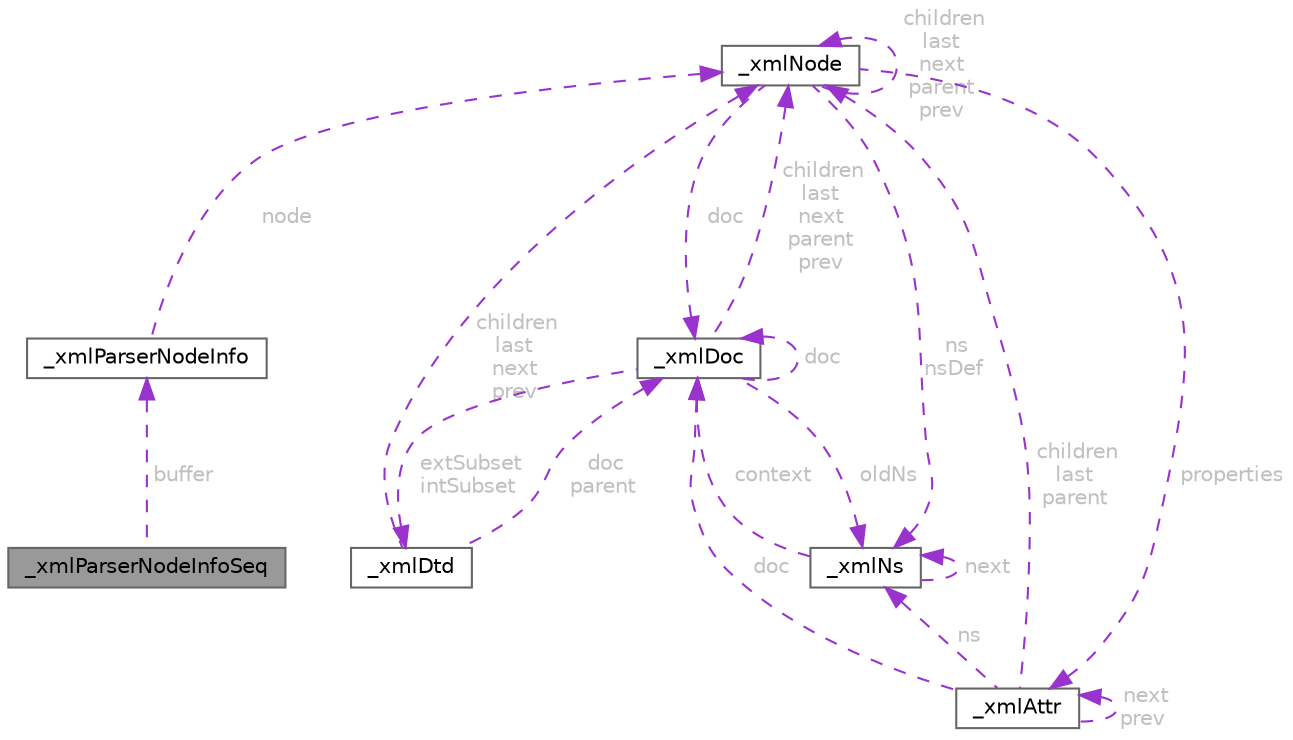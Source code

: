 digraph "_xmlParserNodeInfoSeq"
{
 // LATEX_PDF_SIZE
  bgcolor="transparent";
  edge [fontname=Helvetica,fontsize=10,labelfontname=Helvetica,labelfontsize=10];
  node [fontname=Helvetica,fontsize=10,shape=box,height=0.2,width=0.4];
  Node1 [label="_xmlParserNodeInfoSeq",height=0.2,width=0.4,color="gray40", fillcolor="grey60", style="filled", fontcolor="black",tooltip=" "];
  Node2 -> Node1 [dir="back",color="darkorchid3",style="dashed",label=" buffer",fontcolor="grey" ];
  Node2 [label="_xmlParserNodeInfo",height=0.2,width=0.4,color="gray40", fillcolor="white", style="filled",URL="$struct__xml_parser_node_info.html",tooltip=" "];
  Node3 -> Node2 [dir="back",color="darkorchid3",style="dashed",label=" node",fontcolor="grey" ];
  Node3 [label="_xmlNode",height=0.2,width=0.4,color="gray40", fillcolor="white", style="filled",URL="$struct__xml_node.html",tooltip=" "];
  Node3 -> Node3 [dir="back",color="darkorchid3",style="dashed",label=" children\nlast\nnext\nparent\nprev",fontcolor="grey" ];
  Node4 -> Node3 [dir="back",color="darkorchid3",style="dashed",label=" doc",fontcolor="grey" ];
  Node4 [label="_xmlDoc",height=0.2,width=0.4,color="gray40", fillcolor="white", style="filled",URL="$struct__xml_doc.html",tooltip=" "];
  Node3 -> Node4 [dir="back",color="darkorchid3",style="dashed",label=" children\nlast\nnext\nparent\nprev",fontcolor="grey" ];
  Node4 -> Node4 [dir="back",color="darkorchid3",style="dashed",label=" doc",fontcolor="grey" ];
  Node5 -> Node4 [dir="back",color="darkorchid3",style="dashed",label=" extSubset\nintSubset",fontcolor="grey" ];
  Node5 [label="_xmlDtd",height=0.2,width=0.4,color="gray40", fillcolor="white", style="filled",URL="$struct__xml_dtd.html",tooltip=" "];
  Node3 -> Node5 [dir="back",color="darkorchid3",style="dashed",label=" children\nlast\nnext\nprev",fontcolor="grey" ];
  Node4 -> Node5 [dir="back",color="darkorchid3",style="dashed",label=" doc\nparent",fontcolor="grey" ];
  Node6 -> Node4 [dir="back",color="darkorchid3",style="dashed",label=" oldNs",fontcolor="grey" ];
  Node6 [label="_xmlNs",height=0.2,width=0.4,color="gray40", fillcolor="white", style="filled",URL="$struct__xml_ns.html",tooltip=" "];
  Node6 -> Node6 [dir="back",color="darkorchid3",style="dashed",label=" next",fontcolor="grey" ];
  Node4 -> Node6 [dir="back",color="darkorchid3",style="dashed",label=" context",fontcolor="grey" ];
  Node6 -> Node3 [dir="back",color="darkorchid3",style="dashed",label=" ns\nnsDef",fontcolor="grey" ];
  Node7 -> Node3 [dir="back",color="darkorchid3",style="dashed",label=" properties",fontcolor="grey" ];
  Node7 [label="_xmlAttr",height=0.2,width=0.4,color="gray40", fillcolor="white", style="filled",URL="$struct__xml_attr.html",tooltip=" "];
  Node3 -> Node7 [dir="back",color="darkorchid3",style="dashed",label=" children\nlast\nparent",fontcolor="grey" ];
  Node7 -> Node7 [dir="back",color="darkorchid3",style="dashed",label=" next\nprev",fontcolor="grey" ];
  Node4 -> Node7 [dir="back",color="darkorchid3",style="dashed",label=" doc",fontcolor="grey" ];
  Node6 -> Node7 [dir="back",color="darkorchid3",style="dashed",label=" ns",fontcolor="grey" ];
}
